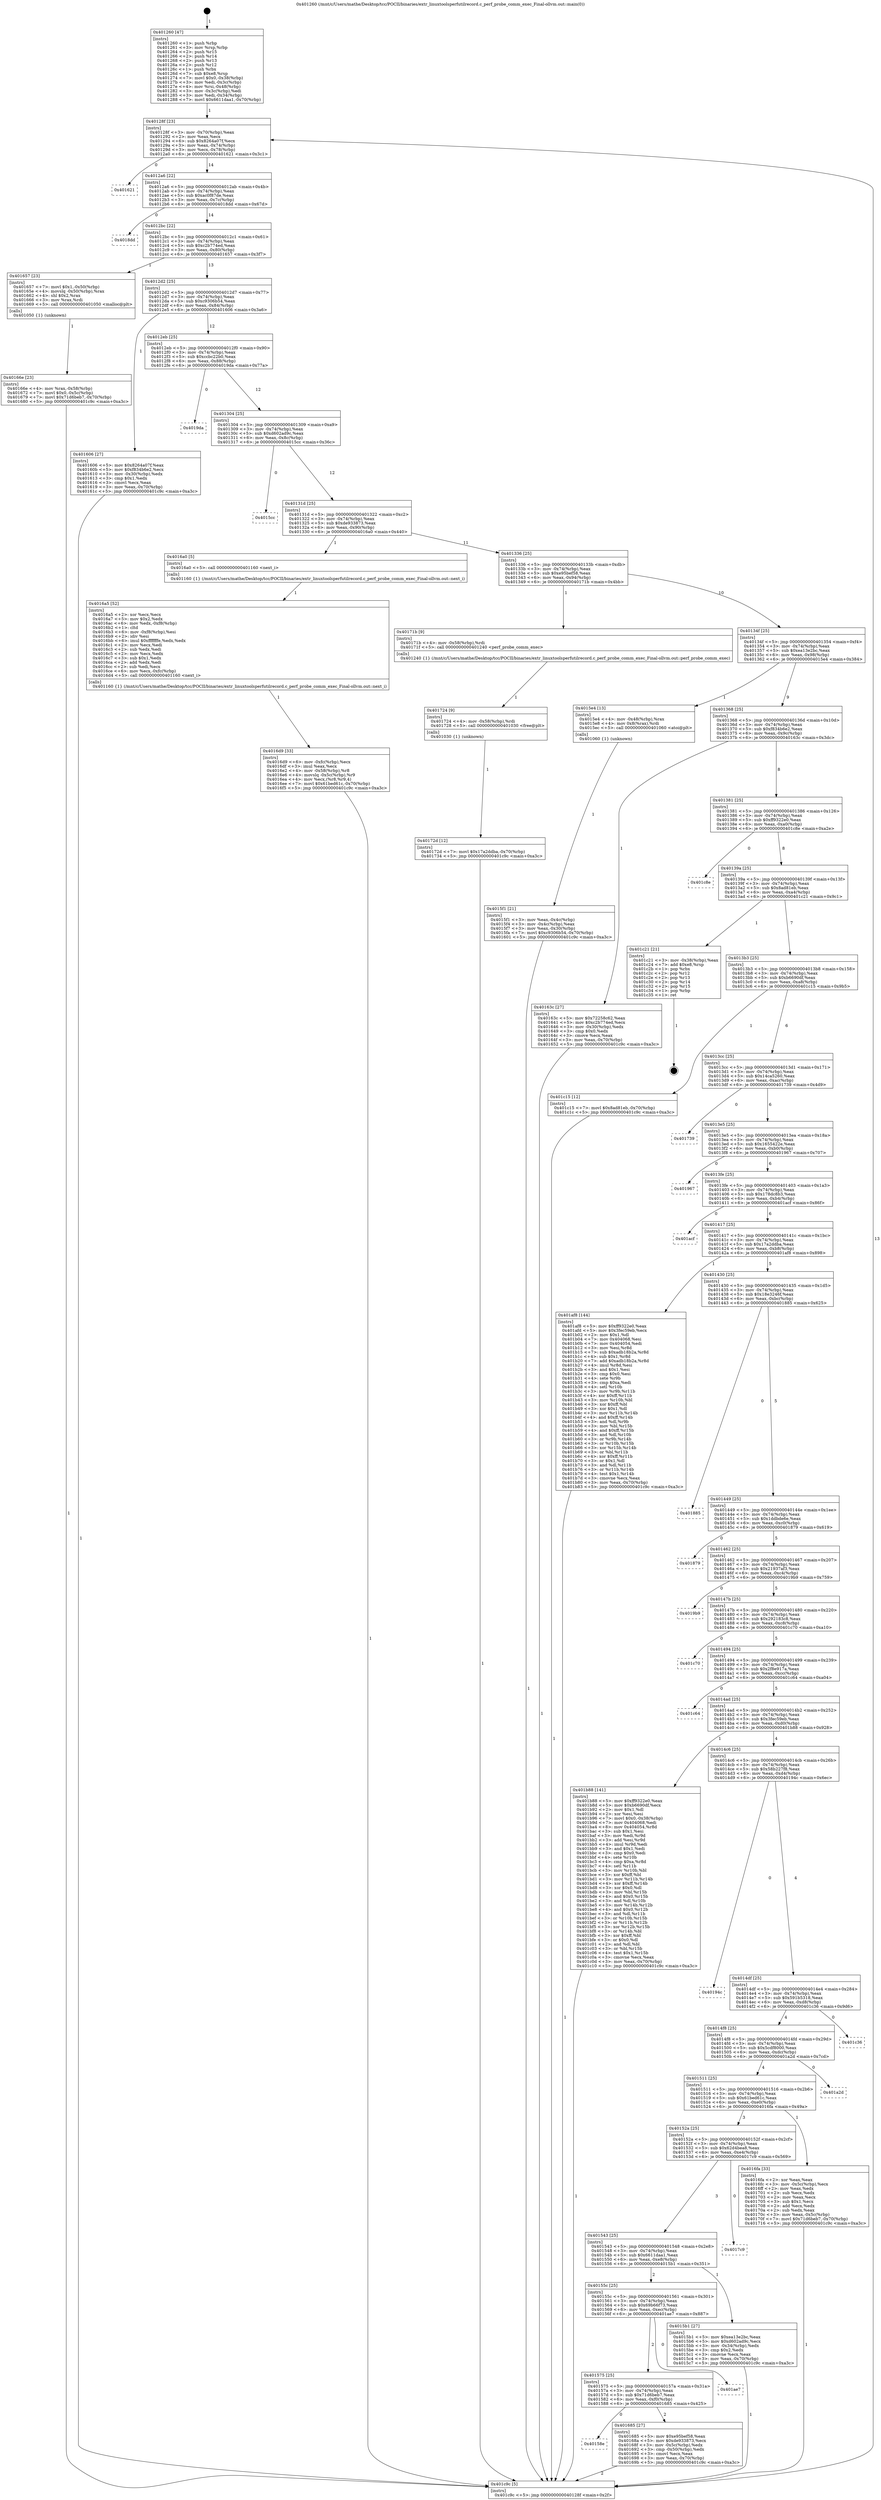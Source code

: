 digraph "0x401260" {
  label = "0x401260 (/mnt/c/Users/mathe/Desktop/tcc/POCII/binaries/extr_linuxtoolsperfutilrecord.c_perf_probe_comm_exec_Final-ollvm.out::main(0))"
  labelloc = "t"
  node[shape=record]

  Entry [label="",width=0.3,height=0.3,shape=circle,fillcolor=black,style=filled]
  "0x40128f" [label="{
     0x40128f [23]\l
     | [instrs]\l
     &nbsp;&nbsp;0x40128f \<+3\>: mov -0x70(%rbp),%eax\l
     &nbsp;&nbsp;0x401292 \<+2\>: mov %eax,%ecx\l
     &nbsp;&nbsp;0x401294 \<+6\>: sub $0x8264a07f,%ecx\l
     &nbsp;&nbsp;0x40129a \<+3\>: mov %eax,-0x74(%rbp)\l
     &nbsp;&nbsp;0x40129d \<+3\>: mov %ecx,-0x78(%rbp)\l
     &nbsp;&nbsp;0x4012a0 \<+6\>: je 0000000000401621 \<main+0x3c1\>\l
  }"]
  "0x401621" [label="{
     0x401621\l
  }", style=dashed]
  "0x4012a6" [label="{
     0x4012a6 [22]\l
     | [instrs]\l
     &nbsp;&nbsp;0x4012a6 \<+5\>: jmp 00000000004012ab \<main+0x4b\>\l
     &nbsp;&nbsp;0x4012ab \<+3\>: mov -0x74(%rbp),%eax\l
     &nbsp;&nbsp;0x4012ae \<+5\>: sub $0xac0f87de,%eax\l
     &nbsp;&nbsp;0x4012b3 \<+3\>: mov %eax,-0x7c(%rbp)\l
     &nbsp;&nbsp;0x4012b6 \<+6\>: je 00000000004018dd \<main+0x67d\>\l
  }"]
  Exit [label="",width=0.3,height=0.3,shape=circle,fillcolor=black,style=filled,peripheries=2]
  "0x4018dd" [label="{
     0x4018dd\l
  }", style=dashed]
  "0x4012bc" [label="{
     0x4012bc [22]\l
     | [instrs]\l
     &nbsp;&nbsp;0x4012bc \<+5\>: jmp 00000000004012c1 \<main+0x61\>\l
     &nbsp;&nbsp;0x4012c1 \<+3\>: mov -0x74(%rbp),%eax\l
     &nbsp;&nbsp;0x4012c4 \<+5\>: sub $0xc2b774ed,%eax\l
     &nbsp;&nbsp;0x4012c9 \<+3\>: mov %eax,-0x80(%rbp)\l
     &nbsp;&nbsp;0x4012cc \<+6\>: je 0000000000401657 \<main+0x3f7\>\l
  }"]
  "0x40172d" [label="{
     0x40172d [12]\l
     | [instrs]\l
     &nbsp;&nbsp;0x40172d \<+7\>: movl $0x17a2ddba,-0x70(%rbp)\l
     &nbsp;&nbsp;0x401734 \<+5\>: jmp 0000000000401c9c \<main+0xa3c\>\l
  }"]
  "0x401657" [label="{
     0x401657 [23]\l
     | [instrs]\l
     &nbsp;&nbsp;0x401657 \<+7\>: movl $0x1,-0x50(%rbp)\l
     &nbsp;&nbsp;0x40165e \<+4\>: movslq -0x50(%rbp),%rax\l
     &nbsp;&nbsp;0x401662 \<+4\>: shl $0x2,%rax\l
     &nbsp;&nbsp;0x401666 \<+3\>: mov %rax,%rdi\l
     &nbsp;&nbsp;0x401669 \<+5\>: call 0000000000401050 \<malloc@plt\>\l
     | [calls]\l
     &nbsp;&nbsp;0x401050 \{1\} (unknown)\l
  }"]
  "0x4012d2" [label="{
     0x4012d2 [25]\l
     | [instrs]\l
     &nbsp;&nbsp;0x4012d2 \<+5\>: jmp 00000000004012d7 \<main+0x77\>\l
     &nbsp;&nbsp;0x4012d7 \<+3\>: mov -0x74(%rbp),%eax\l
     &nbsp;&nbsp;0x4012da \<+5\>: sub $0xc9306b54,%eax\l
     &nbsp;&nbsp;0x4012df \<+6\>: mov %eax,-0x84(%rbp)\l
     &nbsp;&nbsp;0x4012e5 \<+6\>: je 0000000000401606 \<main+0x3a6\>\l
  }"]
  "0x401724" [label="{
     0x401724 [9]\l
     | [instrs]\l
     &nbsp;&nbsp;0x401724 \<+4\>: mov -0x58(%rbp),%rdi\l
     &nbsp;&nbsp;0x401728 \<+5\>: call 0000000000401030 \<free@plt\>\l
     | [calls]\l
     &nbsp;&nbsp;0x401030 \{1\} (unknown)\l
  }"]
  "0x401606" [label="{
     0x401606 [27]\l
     | [instrs]\l
     &nbsp;&nbsp;0x401606 \<+5\>: mov $0x8264a07f,%eax\l
     &nbsp;&nbsp;0x40160b \<+5\>: mov $0xf834b6e2,%ecx\l
     &nbsp;&nbsp;0x401610 \<+3\>: mov -0x30(%rbp),%edx\l
     &nbsp;&nbsp;0x401613 \<+3\>: cmp $0x1,%edx\l
     &nbsp;&nbsp;0x401616 \<+3\>: cmovl %ecx,%eax\l
     &nbsp;&nbsp;0x401619 \<+3\>: mov %eax,-0x70(%rbp)\l
     &nbsp;&nbsp;0x40161c \<+5\>: jmp 0000000000401c9c \<main+0xa3c\>\l
  }"]
  "0x4012eb" [label="{
     0x4012eb [25]\l
     | [instrs]\l
     &nbsp;&nbsp;0x4012eb \<+5\>: jmp 00000000004012f0 \<main+0x90\>\l
     &nbsp;&nbsp;0x4012f0 \<+3\>: mov -0x74(%rbp),%eax\l
     &nbsp;&nbsp;0x4012f3 \<+5\>: sub $0xccbc22b0,%eax\l
     &nbsp;&nbsp;0x4012f8 \<+6\>: mov %eax,-0x88(%rbp)\l
     &nbsp;&nbsp;0x4012fe \<+6\>: je 00000000004019da \<main+0x77a\>\l
  }"]
  "0x4016d9" [label="{
     0x4016d9 [33]\l
     | [instrs]\l
     &nbsp;&nbsp;0x4016d9 \<+6\>: mov -0xfc(%rbp),%ecx\l
     &nbsp;&nbsp;0x4016df \<+3\>: imul %eax,%ecx\l
     &nbsp;&nbsp;0x4016e2 \<+4\>: mov -0x58(%rbp),%r8\l
     &nbsp;&nbsp;0x4016e6 \<+4\>: movslq -0x5c(%rbp),%r9\l
     &nbsp;&nbsp;0x4016ea \<+4\>: mov %ecx,(%r8,%r9,4)\l
     &nbsp;&nbsp;0x4016ee \<+7\>: movl $0x61bed61c,-0x70(%rbp)\l
     &nbsp;&nbsp;0x4016f5 \<+5\>: jmp 0000000000401c9c \<main+0xa3c\>\l
  }"]
  "0x4019da" [label="{
     0x4019da\l
  }", style=dashed]
  "0x401304" [label="{
     0x401304 [25]\l
     | [instrs]\l
     &nbsp;&nbsp;0x401304 \<+5\>: jmp 0000000000401309 \<main+0xa9\>\l
     &nbsp;&nbsp;0x401309 \<+3\>: mov -0x74(%rbp),%eax\l
     &nbsp;&nbsp;0x40130c \<+5\>: sub $0xd602ad9c,%eax\l
     &nbsp;&nbsp;0x401311 \<+6\>: mov %eax,-0x8c(%rbp)\l
     &nbsp;&nbsp;0x401317 \<+6\>: je 00000000004015cc \<main+0x36c\>\l
  }"]
  "0x4016a5" [label="{
     0x4016a5 [52]\l
     | [instrs]\l
     &nbsp;&nbsp;0x4016a5 \<+2\>: xor %ecx,%ecx\l
     &nbsp;&nbsp;0x4016a7 \<+5\>: mov $0x2,%edx\l
     &nbsp;&nbsp;0x4016ac \<+6\>: mov %edx,-0xf8(%rbp)\l
     &nbsp;&nbsp;0x4016b2 \<+1\>: cltd\l
     &nbsp;&nbsp;0x4016b3 \<+6\>: mov -0xf8(%rbp),%esi\l
     &nbsp;&nbsp;0x4016b9 \<+2\>: idiv %esi\l
     &nbsp;&nbsp;0x4016bb \<+6\>: imul $0xfffffffe,%edx,%edx\l
     &nbsp;&nbsp;0x4016c1 \<+2\>: mov %ecx,%edi\l
     &nbsp;&nbsp;0x4016c3 \<+2\>: sub %edx,%edi\l
     &nbsp;&nbsp;0x4016c5 \<+2\>: mov %ecx,%edx\l
     &nbsp;&nbsp;0x4016c7 \<+3\>: sub $0x1,%edx\l
     &nbsp;&nbsp;0x4016ca \<+2\>: add %edx,%edi\l
     &nbsp;&nbsp;0x4016cc \<+2\>: sub %edi,%ecx\l
     &nbsp;&nbsp;0x4016ce \<+6\>: mov %ecx,-0xfc(%rbp)\l
     &nbsp;&nbsp;0x4016d4 \<+5\>: call 0000000000401160 \<next_i\>\l
     | [calls]\l
     &nbsp;&nbsp;0x401160 \{1\} (/mnt/c/Users/mathe/Desktop/tcc/POCII/binaries/extr_linuxtoolsperfutilrecord.c_perf_probe_comm_exec_Final-ollvm.out::next_i)\l
  }"]
  "0x4015cc" [label="{
     0x4015cc\l
  }", style=dashed]
  "0x40131d" [label="{
     0x40131d [25]\l
     | [instrs]\l
     &nbsp;&nbsp;0x40131d \<+5\>: jmp 0000000000401322 \<main+0xc2\>\l
     &nbsp;&nbsp;0x401322 \<+3\>: mov -0x74(%rbp),%eax\l
     &nbsp;&nbsp;0x401325 \<+5\>: sub $0xde933873,%eax\l
     &nbsp;&nbsp;0x40132a \<+6\>: mov %eax,-0x90(%rbp)\l
     &nbsp;&nbsp;0x401330 \<+6\>: je 00000000004016a0 \<main+0x440\>\l
  }"]
  "0x40158e" [label="{
     0x40158e\l
  }", style=dashed]
  "0x4016a0" [label="{
     0x4016a0 [5]\l
     | [instrs]\l
     &nbsp;&nbsp;0x4016a0 \<+5\>: call 0000000000401160 \<next_i\>\l
     | [calls]\l
     &nbsp;&nbsp;0x401160 \{1\} (/mnt/c/Users/mathe/Desktop/tcc/POCII/binaries/extr_linuxtoolsperfutilrecord.c_perf_probe_comm_exec_Final-ollvm.out::next_i)\l
  }"]
  "0x401336" [label="{
     0x401336 [25]\l
     | [instrs]\l
     &nbsp;&nbsp;0x401336 \<+5\>: jmp 000000000040133b \<main+0xdb\>\l
     &nbsp;&nbsp;0x40133b \<+3\>: mov -0x74(%rbp),%eax\l
     &nbsp;&nbsp;0x40133e \<+5\>: sub $0xe95bef58,%eax\l
     &nbsp;&nbsp;0x401343 \<+6\>: mov %eax,-0x94(%rbp)\l
     &nbsp;&nbsp;0x401349 \<+6\>: je 000000000040171b \<main+0x4bb\>\l
  }"]
  "0x401685" [label="{
     0x401685 [27]\l
     | [instrs]\l
     &nbsp;&nbsp;0x401685 \<+5\>: mov $0xe95bef58,%eax\l
     &nbsp;&nbsp;0x40168a \<+5\>: mov $0xde933873,%ecx\l
     &nbsp;&nbsp;0x40168f \<+3\>: mov -0x5c(%rbp),%edx\l
     &nbsp;&nbsp;0x401692 \<+3\>: cmp -0x50(%rbp),%edx\l
     &nbsp;&nbsp;0x401695 \<+3\>: cmovl %ecx,%eax\l
     &nbsp;&nbsp;0x401698 \<+3\>: mov %eax,-0x70(%rbp)\l
     &nbsp;&nbsp;0x40169b \<+5\>: jmp 0000000000401c9c \<main+0xa3c\>\l
  }"]
  "0x40171b" [label="{
     0x40171b [9]\l
     | [instrs]\l
     &nbsp;&nbsp;0x40171b \<+4\>: mov -0x58(%rbp),%rdi\l
     &nbsp;&nbsp;0x40171f \<+5\>: call 0000000000401240 \<perf_probe_comm_exec\>\l
     | [calls]\l
     &nbsp;&nbsp;0x401240 \{1\} (/mnt/c/Users/mathe/Desktop/tcc/POCII/binaries/extr_linuxtoolsperfutilrecord.c_perf_probe_comm_exec_Final-ollvm.out::perf_probe_comm_exec)\l
  }"]
  "0x40134f" [label="{
     0x40134f [25]\l
     | [instrs]\l
     &nbsp;&nbsp;0x40134f \<+5\>: jmp 0000000000401354 \<main+0xf4\>\l
     &nbsp;&nbsp;0x401354 \<+3\>: mov -0x74(%rbp),%eax\l
     &nbsp;&nbsp;0x401357 \<+5\>: sub $0xea13e2bc,%eax\l
     &nbsp;&nbsp;0x40135c \<+6\>: mov %eax,-0x98(%rbp)\l
     &nbsp;&nbsp;0x401362 \<+6\>: je 00000000004015e4 \<main+0x384\>\l
  }"]
  "0x401575" [label="{
     0x401575 [25]\l
     | [instrs]\l
     &nbsp;&nbsp;0x401575 \<+5\>: jmp 000000000040157a \<main+0x31a\>\l
     &nbsp;&nbsp;0x40157a \<+3\>: mov -0x74(%rbp),%eax\l
     &nbsp;&nbsp;0x40157d \<+5\>: sub $0x71d6beb7,%eax\l
     &nbsp;&nbsp;0x401582 \<+6\>: mov %eax,-0xf0(%rbp)\l
     &nbsp;&nbsp;0x401588 \<+6\>: je 0000000000401685 \<main+0x425\>\l
  }"]
  "0x4015e4" [label="{
     0x4015e4 [13]\l
     | [instrs]\l
     &nbsp;&nbsp;0x4015e4 \<+4\>: mov -0x48(%rbp),%rax\l
     &nbsp;&nbsp;0x4015e8 \<+4\>: mov 0x8(%rax),%rdi\l
     &nbsp;&nbsp;0x4015ec \<+5\>: call 0000000000401060 \<atoi@plt\>\l
     | [calls]\l
     &nbsp;&nbsp;0x401060 \{1\} (unknown)\l
  }"]
  "0x401368" [label="{
     0x401368 [25]\l
     | [instrs]\l
     &nbsp;&nbsp;0x401368 \<+5\>: jmp 000000000040136d \<main+0x10d\>\l
     &nbsp;&nbsp;0x40136d \<+3\>: mov -0x74(%rbp),%eax\l
     &nbsp;&nbsp;0x401370 \<+5\>: sub $0xf834b6e2,%eax\l
     &nbsp;&nbsp;0x401375 \<+6\>: mov %eax,-0x9c(%rbp)\l
     &nbsp;&nbsp;0x40137b \<+6\>: je 000000000040163c \<main+0x3dc\>\l
  }"]
  "0x401ae7" [label="{
     0x401ae7\l
  }", style=dashed]
  "0x40163c" [label="{
     0x40163c [27]\l
     | [instrs]\l
     &nbsp;&nbsp;0x40163c \<+5\>: mov $0x72258c62,%eax\l
     &nbsp;&nbsp;0x401641 \<+5\>: mov $0xc2b774ed,%ecx\l
     &nbsp;&nbsp;0x401646 \<+3\>: mov -0x30(%rbp),%edx\l
     &nbsp;&nbsp;0x401649 \<+3\>: cmp $0x0,%edx\l
     &nbsp;&nbsp;0x40164c \<+3\>: cmove %ecx,%eax\l
     &nbsp;&nbsp;0x40164f \<+3\>: mov %eax,-0x70(%rbp)\l
     &nbsp;&nbsp;0x401652 \<+5\>: jmp 0000000000401c9c \<main+0xa3c\>\l
  }"]
  "0x401381" [label="{
     0x401381 [25]\l
     | [instrs]\l
     &nbsp;&nbsp;0x401381 \<+5\>: jmp 0000000000401386 \<main+0x126\>\l
     &nbsp;&nbsp;0x401386 \<+3\>: mov -0x74(%rbp),%eax\l
     &nbsp;&nbsp;0x401389 \<+5\>: sub $0xff9322e0,%eax\l
     &nbsp;&nbsp;0x40138e \<+6\>: mov %eax,-0xa0(%rbp)\l
     &nbsp;&nbsp;0x401394 \<+6\>: je 0000000000401c8e \<main+0xa2e\>\l
  }"]
  "0x40166e" [label="{
     0x40166e [23]\l
     | [instrs]\l
     &nbsp;&nbsp;0x40166e \<+4\>: mov %rax,-0x58(%rbp)\l
     &nbsp;&nbsp;0x401672 \<+7\>: movl $0x0,-0x5c(%rbp)\l
     &nbsp;&nbsp;0x401679 \<+7\>: movl $0x71d6beb7,-0x70(%rbp)\l
     &nbsp;&nbsp;0x401680 \<+5\>: jmp 0000000000401c9c \<main+0xa3c\>\l
  }"]
  "0x401c8e" [label="{
     0x401c8e\l
  }", style=dashed]
  "0x40139a" [label="{
     0x40139a [25]\l
     | [instrs]\l
     &nbsp;&nbsp;0x40139a \<+5\>: jmp 000000000040139f \<main+0x13f\>\l
     &nbsp;&nbsp;0x40139f \<+3\>: mov -0x74(%rbp),%eax\l
     &nbsp;&nbsp;0x4013a2 \<+5\>: sub $0x8ad81eb,%eax\l
     &nbsp;&nbsp;0x4013a7 \<+6\>: mov %eax,-0xa4(%rbp)\l
     &nbsp;&nbsp;0x4013ad \<+6\>: je 0000000000401c21 \<main+0x9c1\>\l
  }"]
  "0x4015f1" [label="{
     0x4015f1 [21]\l
     | [instrs]\l
     &nbsp;&nbsp;0x4015f1 \<+3\>: mov %eax,-0x4c(%rbp)\l
     &nbsp;&nbsp;0x4015f4 \<+3\>: mov -0x4c(%rbp),%eax\l
     &nbsp;&nbsp;0x4015f7 \<+3\>: mov %eax,-0x30(%rbp)\l
     &nbsp;&nbsp;0x4015fa \<+7\>: movl $0xc9306b54,-0x70(%rbp)\l
     &nbsp;&nbsp;0x401601 \<+5\>: jmp 0000000000401c9c \<main+0xa3c\>\l
  }"]
  "0x401c21" [label="{
     0x401c21 [21]\l
     | [instrs]\l
     &nbsp;&nbsp;0x401c21 \<+3\>: mov -0x38(%rbp),%eax\l
     &nbsp;&nbsp;0x401c24 \<+7\>: add $0xe8,%rsp\l
     &nbsp;&nbsp;0x401c2b \<+1\>: pop %rbx\l
     &nbsp;&nbsp;0x401c2c \<+2\>: pop %r12\l
     &nbsp;&nbsp;0x401c2e \<+2\>: pop %r13\l
     &nbsp;&nbsp;0x401c30 \<+2\>: pop %r14\l
     &nbsp;&nbsp;0x401c32 \<+2\>: pop %r15\l
     &nbsp;&nbsp;0x401c34 \<+1\>: pop %rbp\l
     &nbsp;&nbsp;0x401c35 \<+1\>: ret\l
  }"]
  "0x4013b3" [label="{
     0x4013b3 [25]\l
     | [instrs]\l
     &nbsp;&nbsp;0x4013b3 \<+5\>: jmp 00000000004013b8 \<main+0x158\>\l
     &nbsp;&nbsp;0x4013b8 \<+3\>: mov -0x74(%rbp),%eax\l
     &nbsp;&nbsp;0x4013bb \<+5\>: sub $0xb6690df,%eax\l
     &nbsp;&nbsp;0x4013c0 \<+6\>: mov %eax,-0xa8(%rbp)\l
     &nbsp;&nbsp;0x4013c6 \<+6\>: je 0000000000401c15 \<main+0x9b5\>\l
  }"]
  "0x401260" [label="{
     0x401260 [47]\l
     | [instrs]\l
     &nbsp;&nbsp;0x401260 \<+1\>: push %rbp\l
     &nbsp;&nbsp;0x401261 \<+3\>: mov %rsp,%rbp\l
     &nbsp;&nbsp;0x401264 \<+2\>: push %r15\l
     &nbsp;&nbsp;0x401266 \<+2\>: push %r14\l
     &nbsp;&nbsp;0x401268 \<+2\>: push %r13\l
     &nbsp;&nbsp;0x40126a \<+2\>: push %r12\l
     &nbsp;&nbsp;0x40126c \<+1\>: push %rbx\l
     &nbsp;&nbsp;0x40126d \<+7\>: sub $0xe8,%rsp\l
     &nbsp;&nbsp;0x401274 \<+7\>: movl $0x0,-0x38(%rbp)\l
     &nbsp;&nbsp;0x40127b \<+3\>: mov %edi,-0x3c(%rbp)\l
     &nbsp;&nbsp;0x40127e \<+4\>: mov %rsi,-0x48(%rbp)\l
     &nbsp;&nbsp;0x401282 \<+3\>: mov -0x3c(%rbp),%edi\l
     &nbsp;&nbsp;0x401285 \<+3\>: mov %edi,-0x34(%rbp)\l
     &nbsp;&nbsp;0x401288 \<+7\>: movl $0x6611daa1,-0x70(%rbp)\l
  }"]
  "0x401c15" [label="{
     0x401c15 [12]\l
     | [instrs]\l
     &nbsp;&nbsp;0x401c15 \<+7\>: movl $0x8ad81eb,-0x70(%rbp)\l
     &nbsp;&nbsp;0x401c1c \<+5\>: jmp 0000000000401c9c \<main+0xa3c\>\l
  }"]
  "0x4013cc" [label="{
     0x4013cc [25]\l
     | [instrs]\l
     &nbsp;&nbsp;0x4013cc \<+5\>: jmp 00000000004013d1 \<main+0x171\>\l
     &nbsp;&nbsp;0x4013d1 \<+3\>: mov -0x74(%rbp),%eax\l
     &nbsp;&nbsp;0x4013d4 \<+5\>: sub $0x14ca5260,%eax\l
     &nbsp;&nbsp;0x4013d9 \<+6\>: mov %eax,-0xac(%rbp)\l
     &nbsp;&nbsp;0x4013df \<+6\>: je 0000000000401739 \<main+0x4d9\>\l
  }"]
  "0x401c9c" [label="{
     0x401c9c [5]\l
     | [instrs]\l
     &nbsp;&nbsp;0x401c9c \<+5\>: jmp 000000000040128f \<main+0x2f\>\l
  }"]
  "0x401739" [label="{
     0x401739\l
  }", style=dashed]
  "0x4013e5" [label="{
     0x4013e5 [25]\l
     | [instrs]\l
     &nbsp;&nbsp;0x4013e5 \<+5\>: jmp 00000000004013ea \<main+0x18a\>\l
     &nbsp;&nbsp;0x4013ea \<+3\>: mov -0x74(%rbp),%eax\l
     &nbsp;&nbsp;0x4013ed \<+5\>: sub $0x1655422e,%eax\l
     &nbsp;&nbsp;0x4013f2 \<+6\>: mov %eax,-0xb0(%rbp)\l
     &nbsp;&nbsp;0x4013f8 \<+6\>: je 0000000000401967 \<main+0x707\>\l
  }"]
  "0x40155c" [label="{
     0x40155c [25]\l
     | [instrs]\l
     &nbsp;&nbsp;0x40155c \<+5\>: jmp 0000000000401561 \<main+0x301\>\l
     &nbsp;&nbsp;0x401561 \<+3\>: mov -0x74(%rbp),%eax\l
     &nbsp;&nbsp;0x401564 \<+5\>: sub $0x69b66f73,%eax\l
     &nbsp;&nbsp;0x401569 \<+6\>: mov %eax,-0xec(%rbp)\l
     &nbsp;&nbsp;0x40156f \<+6\>: je 0000000000401ae7 \<main+0x887\>\l
  }"]
  "0x401967" [label="{
     0x401967\l
  }", style=dashed]
  "0x4013fe" [label="{
     0x4013fe [25]\l
     | [instrs]\l
     &nbsp;&nbsp;0x4013fe \<+5\>: jmp 0000000000401403 \<main+0x1a3\>\l
     &nbsp;&nbsp;0x401403 \<+3\>: mov -0x74(%rbp),%eax\l
     &nbsp;&nbsp;0x401406 \<+5\>: sub $0x178dc8b3,%eax\l
     &nbsp;&nbsp;0x40140b \<+6\>: mov %eax,-0xb4(%rbp)\l
     &nbsp;&nbsp;0x401411 \<+6\>: je 0000000000401acf \<main+0x86f\>\l
  }"]
  "0x4015b1" [label="{
     0x4015b1 [27]\l
     | [instrs]\l
     &nbsp;&nbsp;0x4015b1 \<+5\>: mov $0xea13e2bc,%eax\l
     &nbsp;&nbsp;0x4015b6 \<+5\>: mov $0xd602ad9c,%ecx\l
     &nbsp;&nbsp;0x4015bb \<+3\>: mov -0x34(%rbp),%edx\l
     &nbsp;&nbsp;0x4015be \<+3\>: cmp $0x2,%edx\l
     &nbsp;&nbsp;0x4015c1 \<+3\>: cmovne %ecx,%eax\l
     &nbsp;&nbsp;0x4015c4 \<+3\>: mov %eax,-0x70(%rbp)\l
     &nbsp;&nbsp;0x4015c7 \<+5\>: jmp 0000000000401c9c \<main+0xa3c\>\l
  }"]
  "0x401acf" [label="{
     0x401acf\l
  }", style=dashed]
  "0x401417" [label="{
     0x401417 [25]\l
     | [instrs]\l
     &nbsp;&nbsp;0x401417 \<+5\>: jmp 000000000040141c \<main+0x1bc\>\l
     &nbsp;&nbsp;0x40141c \<+3\>: mov -0x74(%rbp),%eax\l
     &nbsp;&nbsp;0x40141f \<+5\>: sub $0x17a2ddba,%eax\l
     &nbsp;&nbsp;0x401424 \<+6\>: mov %eax,-0xb8(%rbp)\l
     &nbsp;&nbsp;0x40142a \<+6\>: je 0000000000401af8 \<main+0x898\>\l
  }"]
  "0x401543" [label="{
     0x401543 [25]\l
     | [instrs]\l
     &nbsp;&nbsp;0x401543 \<+5\>: jmp 0000000000401548 \<main+0x2e8\>\l
     &nbsp;&nbsp;0x401548 \<+3\>: mov -0x74(%rbp),%eax\l
     &nbsp;&nbsp;0x40154b \<+5\>: sub $0x6611daa1,%eax\l
     &nbsp;&nbsp;0x401550 \<+6\>: mov %eax,-0xe8(%rbp)\l
     &nbsp;&nbsp;0x401556 \<+6\>: je 00000000004015b1 \<main+0x351\>\l
  }"]
  "0x401af8" [label="{
     0x401af8 [144]\l
     | [instrs]\l
     &nbsp;&nbsp;0x401af8 \<+5\>: mov $0xff9322e0,%eax\l
     &nbsp;&nbsp;0x401afd \<+5\>: mov $0x3fec59eb,%ecx\l
     &nbsp;&nbsp;0x401b02 \<+2\>: mov $0x1,%dl\l
     &nbsp;&nbsp;0x401b04 \<+7\>: mov 0x404068,%esi\l
     &nbsp;&nbsp;0x401b0b \<+7\>: mov 0x404054,%edi\l
     &nbsp;&nbsp;0x401b12 \<+3\>: mov %esi,%r8d\l
     &nbsp;&nbsp;0x401b15 \<+7\>: sub $0xadb18b2a,%r8d\l
     &nbsp;&nbsp;0x401b1c \<+4\>: sub $0x1,%r8d\l
     &nbsp;&nbsp;0x401b20 \<+7\>: add $0xadb18b2a,%r8d\l
     &nbsp;&nbsp;0x401b27 \<+4\>: imul %r8d,%esi\l
     &nbsp;&nbsp;0x401b2b \<+3\>: and $0x1,%esi\l
     &nbsp;&nbsp;0x401b2e \<+3\>: cmp $0x0,%esi\l
     &nbsp;&nbsp;0x401b31 \<+4\>: sete %r9b\l
     &nbsp;&nbsp;0x401b35 \<+3\>: cmp $0xa,%edi\l
     &nbsp;&nbsp;0x401b38 \<+4\>: setl %r10b\l
     &nbsp;&nbsp;0x401b3c \<+3\>: mov %r9b,%r11b\l
     &nbsp;&nbsp;0x401b3f \<+4\>: xor $0xff,%r11b\l
     &nbsp;&nbsp;0x401b43 \<+3\>: mov %r10b,%bl\l
     &nbsp;&nbsp;0x401b46 \<+3\>: xor $0xff,%bl\l
     &nbsp;&nbsp;0x401b49 \<+3\>: xor $0x1,%dl\l
     &nbsp;&nbsp;0x401b4c \<+3\>: mov %r11b,%r14b\l
     &nbsp;&nbsp;0x401b4f \<+4\>: and $0xff,%r14b\l
     &nbsp;&nbsp;0x401b53 \<+3\>: and %dl,%r9b\l
     &nbsp;&nbsp;0x401b56 \<+3\>: mov %bl,%r15b\l
     &nbsp;&nbsp;0x401b59 \<+4\>: and $0xff,%r15b\l
     &nbsp;&nbsp;0x401b5d \<+3\>: and %dl,%r10b\l
     &nbsp;&nbsp;0x401b60 \<+3\>: or %r9b,%r14b\l
     &nbsp;&nbsp;0x401b63 \<+3\>: or %r10b,%r15b\l
     &nbsp;&nbsp;0x401b66 \<+3\>: xor %r15b,%r14b\l
     &nbsp;&nbsp;0x401b69 \<+3\>: or %bl,%r11b\l
     &nbsp;&nbsp;0x401b6c \<+4\>: xor $0xff,%r11b\l
     &nbsp;&nbsp;0x401b70 \<+3\>: or $0x1,%dl\l
     &nbsp;&nbsp;0x401b73 \<+3\>: and %dl,%r11b\l
     &nbsp;&nbsp;0x401b76 \<+3\>: or %r11b,%r14b\l
     &nbsp;&nbsp;0x401b79 \<+4\>: test $0x1,%r14b\l
     &nbsp;&nbsp;0x401b7d \<+3\>: cmovne %ecx,%eax\l
     &nbsp;&nbsp;0x401b80 \<+3\>: mov %eax,-0x70(%rbp)\l
     &nbsp;&nbsp;0x401b83 \<+5\>: jmp 0000000000401c9c \<main+0xa3c\>\l
  }"]
  "0x401430" [label="{
     0x401430 [25]\l
     | [instrs]\l
     &nbsp;&nbsp;0x401430 \<+5\>: jmp 0000000000401435 \<main+0x1d5\>\l
     &nbsp;&nbsp;0x401435 \<+3\>: mov -0x74(%rbp),%eax\l
     &nbsp;&nbsp;0x401438 \<+5\>: sub $0x18e3246f,%eax\l
     &nbsp;&nbsp;0x40143d \<+6\>: mov %eax,-0xbc(%rbp)\l
     &nbsp;&nbsp;0x401443 \<+6\>: je 0000000000401885 \<main+0x625\>\l
  }"]
  "0x4017c9" [label="{
     0x4017c9\l
  }", style=dashed]
  "0x401885" [label="{
     0x401885\l
  }", style=dashed]
  "0x401449" [label="{
     0x401449 [25]\l
     | [instrs]\l
     &nbsp;&nbsp;0x401449 \<+5\>: jmp 000000000040144e \<main+0x1ee\>\l
     &nbsp;&nbsp;0x40144e \<+3\>: mov -0x74(%rbp),%eax\l
     &nbsp;&nbsp;0x401451 \<+5\>: sub $0x1ddbde6e,%eax\l
     &nbsp;&nbsp;0x401456 \<+6\>: mov %eax,-0xc0(%rbp)\l
     &nbsp;&nbsp;0x40145c \<+6\>: je 0000000000401879 \<main+0x619\>\l
  }"]
  "0x40152a" [label="{
     0x40152a [25]\l
     | [instrs]\l
     &nbsp;&nbsp;0x40152a \<+5\>: jmp 000000000040152f \<main+0x2cf\>\l
     &nbsp;&nbsp;0x40152f \<+3\>: mov -0x74(%rbp),%eax\l
     &nbsp;&nbsp;0x401532 \<+5\>: sub $0x62d4bea8,%eax\l
     &nbsp;&nbsp;0x401537 \<+6\>: mov %eax,-0xe4(%rbp)\l
     &nbsp;&nbsp;0x40153d \<+6\>: je 00000000004017c9 \<main+0x569\>\l
  }"]
  "0x401879" [label="{
     0x401879\l
  }", style=dashed]
  "0x401462" [label="{
     0x401462 [25]\l
     | [instrs]\l
     &nbsp;&nbsp;0x401462 \<+5\>: jmp 0000000000401467 \<main+0x207\>\l
     &nbsp;&nbsp;0x401467 \<+3\>: mov -0x74(%rbp),%eax\l
     &nbsp;&nbsp;0x40146a \<+5\>: sub $0x21937af3,%eax\l
     &nbsp;&nbsp;0x40146f \<+6\>: mov %eax,-0xc4(%rbp)\l
     &nbsp;&nbsp;0x401475 \<+6\>: je 00000000004019b9 \<main+0x759\>\l
  }"]
  "0x4016fa" [label="{
     0x4016fa [33]\l
     | [instrs]\l
     &nbsp;&nbsp;0x4016fa \<+2\>: xor %eax,%eax\l
     &nbsp;&nbsp;0x4016fc \<+3\>: mov -0x5c(%rbp),%ecx\l
     &nbsp;&nbsp;0x4016ff \<+2\>: mov %eax,%edx\l
     &nbsp;&nbsp;0x401701 \<+2\>: sub %ecx,%edx\l
     &nbsp;&nbsp;0x401703 \<+2\>: mov %eax,%ecx\l
     &nbsp;&nbsp;0x401705 \<+3\>: sub $0x1,%ecx\l
     &nbsp;&nbsp;0x401708 \<+2\>: add %ecx,%edx\l
     &nbsp;&nbsp;0x40170a \<+2\>: sub %edx,%eax\l
     &nbsp;&nbsp;0x40170c \<+3\>: mov %eax,-0x5c(%rbp)\l
     &nbsp;&nbsp;0x40170f \<+7\>: movl $0x71d6beb7,-0x70(%rbp)\l
     &nbsp;&nbsp;0x401716 \<+5\>: jmp 0000000000401c9c \<main+0xa3c\>\l
  }"]
  "0x4019b9" [label="{
     0x4019b9\l
  }", style=dashed]
  "0x40147b" [label="{
     0x40147b [25]\l
     | [instrs]\l
     &nbsp;&nbsp;0x40147b \<+5\>: jmp 0000000000401480 \<main+0x220\>\l
     &nbsp;&nbsp;0x401480 \<+3\>: mov -0x74(%rbp),%eax\l
     &nbsp;&nbsp;0x401483 \<+5\>: sub $0x292183c8,%eax\l
     &nbsp;&nbsp;0x401488 \<+6\>: mov %eax,-0xc8(%rbp)\l
     &nbsp;&nbsp;0x40148e \<+6\>: je 0000000000401c70 \<main+0xa10\>\l
  }"]
  "0x401511" [label="{
     0x401511 [25]\l
     | [instrs]\l
     &nbsp;&nbsp;0x401511 \<+5\>: jmp 0000000000401516 \<main+0x2b6\>\l
     &nbsp;&nbsp;0x401516 \<+3\>: mov -0x74(%rbp),%eax\l
     &nbsp;&nbsp;0x401519 \<+5\>: sub $0x61bed61c,%eax\l
     &nbsp;&nbsp;0x40151e \<+6\>: mov %eax,-0xe0(%rbp)\l
     &nbsp;&nbsp;0x401524 \<+6\>: je 00000000004016fa \<main+0x49a\>\l
  }"]
  "0x401c70" [label="{
     0x401c70\l
  }", style=dashed]
  "0x401494" [label="{
     0x401494 [25]\l
     | [instrs]\l
     &nbsp;&nbsp;0x401494 \<+5\>: jmp 0000000000401499 \<main+0x239\>\l
     &nbsp;&nbsp;0x401499 \<+3\>: mov -0x74(%rbp),%eax\l
     &nbsp;&nbsp;0x40149c \<+5\>: sub $0x2f8e917a,%eax\l
     &nbsp;&nbsp;0x4014a1 \<+6\>: mov %eax,-0xcc(%rbp)\l
     &nbsp;&nbsp;0x4014a7 \<+6\>: je 0000000000401c64 \<main+0xa04\>\l
  }"]
  "0x401a2d" [label="{
     0x401a2d\l
  }", style=dashed]
  "0x401c64" [label="{
     0x401c64\l
  }", style=dashed]
  "0x4014ad" [label="{
     0x4014ad [25]\l
     | [instrs]\l
     &nbsp;&nbsp;0x4014ad \<+5\>: jmp 00000000004014b2 \<main+0x252\>\l
     &nbsp;&nbsp;0x4014b2 \<+3\>: mov -0x74(%rbp),%eax\l
     &nbsp;&nbsp;0x4014b5 \<+5\>: sub $0x3fec59eb,%eax\l
     &nbsp;&nbsp;0x4014ba \<+6\>: mov %eax,-0xd0(%rbp)\l
     &nbsp;&nbsp;0x4014c0 \<+6\>: je 0000000000401b88 \<main+0x928\>\l
  }"]
  "0x4014f8" [label="{
     0x4014f8 [25]\l
     | [instrs]\l
     &nbsp;&nbsp;0x4014f8 \<+5\>: jmp 00000000004014fd \<main+0x29d\>\l
     &nbsp;&nbsp;0x4014fd \<+3\>: mov -0x74(%rbp),%eax\l
     &nbsp;&nbsp;0x401500 \<+5\>: sub $0x5cdf8000,%eax\l
     &nbsp;&nbsp;0x401505 \<+6\>: mov %eax,-0xdc(%rbp)\l
     &nbsp;&nbsp;0x40150b \<+6\>: je 0000000000401a2d \<main+0x7cd\>\l
  }"]
  "0x401b88" [label="{
     0x401b88 [141]\l
     | [instrs]\l
     &nbsp;&nbsp;0x401b88 \<+5\>: mov $0xff9322e0,%eax\l
     &nbsp;&nbsp;0x401b8d \<+5\>: mov $0xb6690df,%ecx\l
     &nbsp;&nbsp;0x401b92 \<+2\>: mov $0x1,%dl\l
     &nbsp;&nbsp;0x401b94 \<+2\>: xor %esi,%esi\l
     &nbsp;&nbsp;0x401b96 \<+7\>: movl $0x0,-0x38(%rbp)\l
     &nbsp;&nbsp;0x401b9d \<+7\>: mov 0x404068,%edi\l
     &nbsp;&nbsp;0x401ba4 \<+8\>: mov 0x404054,%r8d\l
     &nbsp;&nbsp;0x401bac \<+3\>: sub $0x1,%esi\l
     &nbsp;&nbsp;0x401baf \<+3\>: mov %edi,%r9d\l
     &nbsp;&nbsp;0x401bb2 \<+3\>: add %esi,%r9d\l
     &nbsp;&nbsp;0x401bb5 \<+4\>: imul %r9d,%edi\l
     &nbsp;&nbsp;0x401bb9 \<+3\>: and $0x1,%edi\l
     &nbsp;&nbsp;0x401bbc \<+3\>: cmp $0x0,%edi\l
     &nbsp;&nbsp;0x401bbf \<+4\>: sete %r10b\l
     &nbsp;&nbsp;0x401bc3 \<+4\>: cmp $0xa,%r8d\l
     &nbsp;&nbsp;0x401bc7 \<+4\>: setl %r11b\l
     &nbsp;&nbsp;0x401bcb \<+3\>: mov %r10b,%bl\l
     &nbsp;&nbsp;0x401bce \<+3\>: xor $0xff,%bl\l
     &nbsp;&nbsp;0x401bd1 \<+3\>: mov %r11b,%r14b\l
     &nbsp;&nbsp;0x401bd4 \<+4\>: xor $0xff,%r14b\l
     &nbsp;&nbsp;0x401bd8 \<+3\>: xor $0x0,%dl\l
     &nbsp;&nbsp;0x401bdb \<+3\>: mov %bl,%r15b\l
     &nbsp;&nbsp;0x401bde \<+4\>: and $0x0,%r15b\l
     &nbsp;&nbsp;0x401be2 \<+3\>: and %dl,%r10b\l
     &nbsp;&nbsp;0x401be5 \<+3\>: mov %r14b,%r12b\l
     &nbsp;&nbsp;0x401be8 \<+4\>: and $0x0,%r12b\l
     &nbsp;&nbsp;0x401bec \<+3\>: and %dl,%r11b\l
     &nbsp;&nbsp;0x401bef \<+3\>: or %r10b,%r15b\l
     &nbsp;&nbsp;0x401bf2 \<+3\>: or %r11b,%r12b\l
     &nbsp;&nbsp;0x401bf5 \<+3\>: xor %r12b,%r15b\l
     &nbsp;&nbsp;0x401bf8 \<+3\>: or %r14b,%bl\l
     &nbsp;&nbsp;0x401bfb \<+3\>: xor $0xff,%bl\l
     &nbsp;&nbsp;0x401bfe \<+3\>: or $0x0,%dl\l
     &nbsp;&nbsp;0x401c01 \<+2\>: and %dl,%bl\l
     &nbsp;&nbsp;0x401c03 \<+3\>: or %bl,%r15b\l
     &nbsp;&nbsp;0x401c06 \<+4\>: test $0x1,%r15b\l
     &nbsp;&nbsp;0x401c0a \<+3\>: cmovne %ecx,%eax\l
     &nbsp;&nbsp;0x401c0d \<+3\>: mov %eax,-0x70(%rbp)\l
     &nbsp;&nbsp;0x401c10 \<+5\>: jmp 0000000000401c9c \<main+0xa3c\>\l
  }"]
  "0x4014c6" [label="{
     0x4014c6 [25]\l
     | [instrs]\l
     &nbsp;&nbsp;0x4014c6 \<+5\>: jmp 00000000004014cb \<main+0x26b\>\l
     &nbsp;&nbsp;0x4014cb \<+3\>: mov -0x74(%rbp),%eax\l
     &nbsp;&nbsp;0x4014ce \<+5\>: sub $0x58b227f8,%eax\l
     &nbsp;&nbsp;0x4014d3 \<+6\>: mov %eax,-0xd4(%rbp)\l
     &nbsp;&nbsp;0x4014d9 \<+6\>: je 000000000040194c \<main+0x6ec\>\l
  }"]
  "0x401c36" [label="{
     0x401c36\l
  }", style=dashed]
  "0x40194c" [label="{
     0x40194c\l
  }", style=dashed]
  "0x4014df" [label="{
     0x4014df [25]\l
     | [instrs]\l
     &nbsp;&nbsp;0x4014df \<+5\>: jmp 00000000004014e4 \<main+0x284\>\l
     &nbsp;&nbsp;0x4014e4 \<+3\>: mov -0x74(%rbp),%eax\l
     &nbsp;&nbsp;0x4014e7 \<+5\>: sub $0x591b5318,%eax\l
     &nbsp;&nbsp;0x4014ec \<+6\>: mov %eax,-0xd8(%rbp)\l
     &nbsp;&nbsp;0x4014f2 \<+6\>: je 0000000000401c36 \<main+0x9d6\>\l
  }"]
  Entry -> "0x401260" [label=" 1"]
  "0x40128f" -> "0x401621" [label=" 0"]
  "0x40128f" -> "0x4012a6" [label=" 14"]
  "0x401c21" -> Exit [label=" 1"]
  "0x4012a6" -> "0x4018dd" [label=" 0"]
  "0x4012a6" -> "0x4012bc" [label=" 14"]
  "0x401c15" -> "0x401c9c" [label=" 1"]
  "0x4012bc" -> "0x401657" [label=" 1"]
  "0x4012bc" -> "0x4012d2" [label=" 13"]
  "0x401b88" -> "0x401c9c" [label=" 1"]
  "0x4012d2" -> "0x401606" [label=" 1"]
  "0x4012d2" -> "0x4012eb" [label=" 12"]
  "0x401af8" -> "0x401c9c" [label=" 1"]
  "0x4012eb" -> "0x4019da" [label=" 0"]
  "0x4012eb" -> "0x401304" [label=" 12"]
  "0x40172d" -> "0x401c9c" [label=" 1"]
  "0x401304" -> "0x4015cc" [label=" 0"]
  "0x401304" -> "0x40131d" [label=" 12"]
  "0x401724" -> "0x40172d" [label=" 1"]
  "0x40131d" -> "0x4016a0" [label=" 1"]
  "0x40131d" -> "0x401336" [label=" 11"]
  "0x40171b" -> "0x401724" [label=" 1"]
  "0x401336" -> "0x40171b" [label=" 1"]
  "0x401336" -> "0x40134f" [label=" 10"]
  "0x4016fa" -> "0x401c9c" [label=" 1"]
  "0x40134f" -> "0x4015e4" [label=" 1"]
  "0x40134f" -> "0x401368" [label=" 9"]
  "0x4016a5" -> "0x4016d9" [label=" 1"]
  "0x401368" -> "0x40163c" [label=" 1"]
  "0x401368" -> "0x401381" [label=" 8"]
  "0x4016a0" -> "0x4016a5" [label=" 1"]
  "0x401381" -> "0x401c8e" [label=" 0"]
  "0x401381" -> "0x40139a" [label=" 8"]
  "0x401575" -> "0x40158e" [label=" 0"]
  "0x40139a" -> "0x401c21" [label=" 1"]
  "0x40139a" -> "0x4013b3" [label=" 7"]
  "0x401575" -> "0x401685" [label=" 2"]
  "0x4013b3" -> "0x401c15" [label=" 1"]
  "0x4013b3" -> "0x4013cc" [label=" 6"]
  "0x4016d9" -> "0x401c9c" [label=" 1"]
  "0x4013cc" -> "0x401739" [label=" 0"]
  "0x4013cc" -> "0x4013e5" [label=" 6"]
  "0x40155c" -> "0x401575" [label=" 2"]
  "0x4013e5" -> "0x401967" [label=" 0"]
  "0x4013e5" -> "0x4013fe" [label=" 6"]
  "0x40155c" -> "0x401ae7" [label=" 0"]
  "0x4013fe" -> "0x401acf" [label=" 0"]
  "0x4013fe" -> "0x401417" [label=" 6"]
  "0x401685" -> "0x401c9c" [label=" 2"]
  "0x401417" -> "0x401af8" [label=" 1"]
  "0x401417" -> "0x401430" [label=" 5"]
  "0x401657" -> "0x40166e" [label=" 1"]
  "0x401430" -> "0x401885" [label=" 0"]
  "0x401430" -> "0x401449" [label=" 5"]
  "0x40163c" -> "0x401c9c" [label=" 1"]
  "0x401449" -> "0x401879" [label=" 0"]
  "0x401449" -> "0x401462" [label=" 5"]
  "0x4015f1" -> "0x401c9c" [label=" 1"]
  "0x401462" -> "0x4019b9" [label=" 0"]
  "0x401462" -> "0x40147b" [label=" 5"]
  "0x4015e4" -> "0x4015f1" [label=" 1"]
  "0x40147b" -> "0x401c70" [label=" 0"]
  "0x40147b" -> "0x401494" [label=" 5"]
  "0x401260" -> "0x40128f" [label=" 1"]
  "0x401494" -> "0x401c64" [label=" 0"]
  "0x401494" -> "0x4014ad" [label=" 5"]
  "0x4015b1" -> "0x401c9c" [label=" 1"]
  "0x4014ad" -> "0x401b88" [label=" 1"]
  "0x4014ad" -> "0x4014c6" [label=" 4"]
  "0x401543" -> "0x4015b1" [label=" 1"]
  "0x4014c6" -> "0x40194c" [label=" 0"]
  "0x4014c6" -> "0x4014df" [label=" 4"]
  "0x40166e" -> "0x401c9c" [label=" 1"]
  "0x4014df" -> "0x401c36" [label=" 0"]
  "0x4014df" -> "0x4014f8" [label=" 4"]
  "0x401543" -> "0x40155c" [label=" 2"]
  "0x4014f8" -> "0x401a2d" [label=" 0"]
  "0x4014f8" -> "0x401511" [label=" 4"]
  "0x401c9c" -> "0x40128f" [label=" 13"]
  "0x401511" -> "0x4016fa" [label=" 1"]
  "0x401511" -> "0x40152a" [label=" 3"]
  "0x401606" -> "0x401c9c" [label=" 1"]
  "0x40152a" -> "0x4017c9" [label=" 0"]
  "0x40152a" -> "0x401543" [label=" 3"]
}
